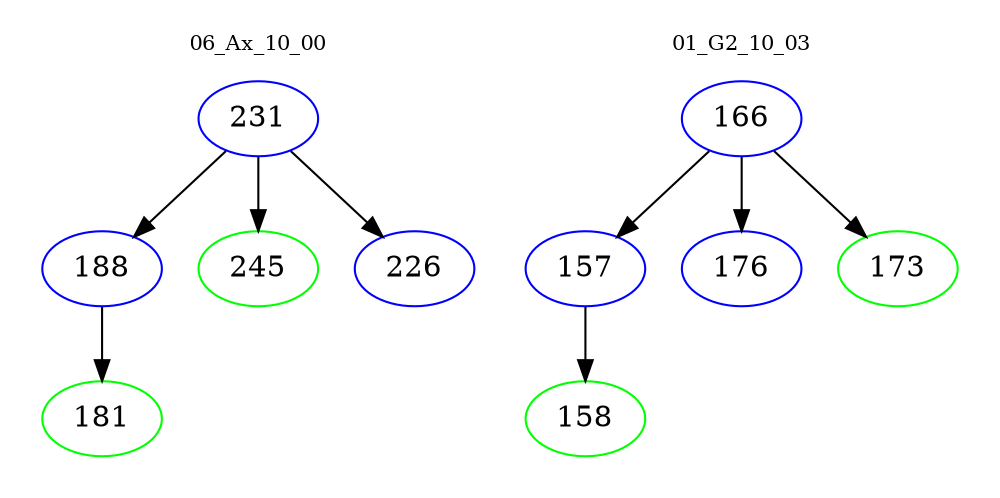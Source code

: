 digraph{
subgraph cluster_0 {
color = white
label = "06_Ax_10_00";
fontsize=10;
T0_231 [label="231", color="blue"]
T0_231 -> T0_188 [color="black"]
T0_188 [label="188", color="blue"]
T0_188 -> T0_181 [color="black"]
T0_181 [label="181", color="green"]
T0_231 -> T0_245 [color="black"]
T0_245 [label="245", color="green"]
T0_231 -> T0_226 [color="black"]
T0_226 [label="226", color="blue"]
}
subgraph cluster_1 {
color = white
label = "01_G2_10_03";
fontsize=10;
T1_166 [label="166", color="blue"]
T1_166 -> T1_157 [color="black"]
T1_157 [label="157", color="blue"]
T1_157 -> T1_158 [color="black"]
T1_158 [label="158", color="green"]
T1_166 -> T1_176 [color="black"]
T1_176 [label="176", color="blue"]
T1_166 -> T1_173 [color="black"]
T1_173 [label="173", color="green"]
}
}
